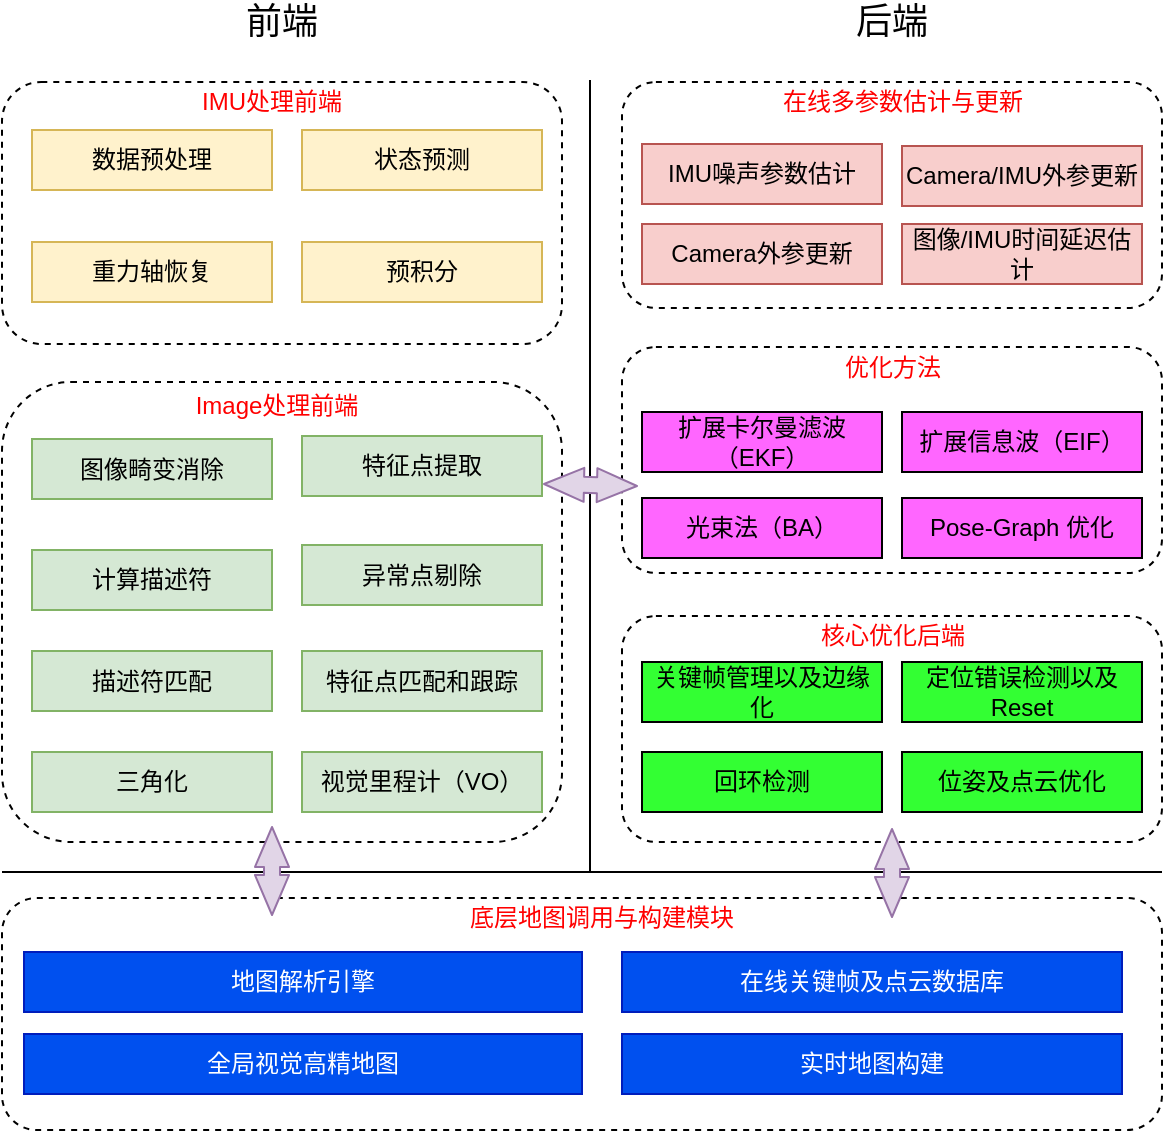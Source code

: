 <mxfile version="12.0.1" type="github" pages="1"><diagram id="OxQTrahMrB2GH5-Q9dFH" name="Page-1"><mxGraphModel dx="1026" dy="459" grid="1" gridSize="10" guides="1" tooltips="1" connect="1" arrows="1" fold="1" page="1" pageScale="1" pageWidth="827" pageHeight="1169" math="0" shadow="0"><root><mxCell id="0"/><mxCell id="1" parent="0"/><mxCell id="t_whV1-n5gPHDebhZ_eX-54" value="" style="rounded=1;whiteSpace=wrap;html=1;glass=0;comic=0;dashed=1;" vertex="1" parent="1"><mxGeometry x="320" y="252.5" width="270" height="113" as="geometry"/></mxCell><mxCell id="t_whV1-n5gPHDebhZ_eX-55" value="&lt;font color=&quot;#ff0000&quot;&gt;优化方法&lt;/font&gt;" style="text;html=1;strokeColor=none;fillColor=none;align=center;verticalAlign=middle;whiteSpace=wrap;rounded=0;glass=0;dashed=1;comic=0;" vertex="1" parent="1"><mxGeometry x="412.5" y="252.5" width="85" height="20" as="geometry"/></mxCell><mxCell id="t_whV1-n5gPHDebhZ_eX-51" value="" style="rounded=1;whiteSpace=wrap;html=1;glass=0;comic=0;dashed=1;" vertex="1" parent="1"><mxGeometry x="320" y="387" width="270" height="113" as="geometry"/></mxCell><mxCell id="t_whV1-n5gPHDebhZ_eX-48" value="" style="rounded=1;whiteSpace=wrap;html=1;glass=0;comic=0;dashed=1;" vertex="1" parent="1"><mxGeometry x="10" y="528" width="580" height="116" as="geometry"/></mxCell><mxCell id="t_whV1-n5gPHDebhZ_eX-49" value="&lt;font color=&quot;#ff0000&quot;&gt;底层地图调用与构建模块&lt;/font&gt;" style="text;html=1;strokeColor=none;fillColor=none;align=center;verticalAlign=middle;whiteSpace=wrap;rounded=0;glass=0;dashed=1;comic=0;" vertex="1" parent="1"><mxGeometry x="239" y="528" width="142" height="20" as="geometry"/></mxCell><mxCell id="t_whV1-n5gPHDebhZ_eX-46" value="" style="rounded=1;whiteSpace=wrap;html=1;glass=0;comic=0;dashed=1;" vertex="1" parent="1"><mxGeometry x="320" y="120" width="270" height="113" as="geometry"/></mxCell><mxCell id="t_whV1-n5gPHDebhZ_eX-47" value="&lt;font color=&quot;#ff0000&quot;&gt;在线多参数估计与更新&lt;/font&gt;" style="text;html=1;strokeColor=none;fillColor=none;align=center;verticalAlign=middle;whiteSpace=wrap;rounded=0;glass=0;dashed=1;comic=0;" vertex="1" parent="1"><mxGeometry x="392.5" y="119.5" width="135" height="20" as="geometry"/></mxCell><mxCell id="t_whV1-n5gPHDebhZ_eX-43" value="" style="rounded=1;whiteSpace=wrap;html=1;glass=0;comic=0;dashed=1;" vertex="1" parent="1"><mxGeometry x="10" y="270" width="280" height="230" as="geometry"/></mxCell><mxCell id="t_whV1-n5gPHDebhZ_eX-44" value="&lt;font color=&quot;#ff0000&quot;&gt;Image处理前端&lt;/font&gt;" style="text;html=1;strokeColor=none;fillColor=none;align=center;verticalAlign=middle;whiteSpace=wrap;rounded=0;glass=0;dashed=1;comic=0;" vertex="1" parent="1"><mxGeometry x="105" y="272" width="85" height="20" as="geometry"/></mxCell><mxCell id="t_whV1-n5gPHDebhZ_eX-41" value="" style="rounded=1;whiteSpace=wrap;html=1;glass=0;comic=0;dashed=1;" vertex="1" parent="1"><mxGeometry x="10" y="120" width="280" height="131" as="geometry"/></mxCell><mxCell id="t_whV1-n5gPHDebhZ_eX-1" value="数据预处理" style="rounded=0;whiteSpace=wrap;html=1;fillColor=#fff2cc;strokeColor=#d6b656;" vertex="1" parent="1"><mxGeometry x="25" y="144" width="120" height="30" as="geometry"/></mxCell><mxCell id="t_whV1-n5gPHDebhZ_eX-2" value="重力轴恢复" style="rounded=0;whiteSpace=wrap;html=1;fillColor=#fff2cc;strokeColor=#d6b656;" vertex="1" parent="1"><mxGeometry x="25" y="200" width="120" height="30" as="geometry"/></mxCell><mxCell id="t_whV1-n5gPHDebhZ_eX-9" value="状态预测" style="rounded=0;whiteSpace=wrap;html=1;fillColor=#fff2cc;strokeColor=#d6b656;" vertex="1" parent="1"><mxGeometry x="160" y="144" width="120" height="30" as="geometry"/></mxCell><mxCell id="t_whV1-n5gPHDebhZ_eX-10" value="特征点提取" style="rounded=0;whiteSpace=wrap;html=1;fillColor=#d5e8d4;strokeColor=#82b366;" vertex="1" parent="1"><mxGeometry x="160" y="297" width="120" height="30" as="geometry"/></mxCell><mxCell id="t_whV1-n5gPHDebhZ_eX-11" value="异常点剔除" style="rounded=0;whiteSpace=wrap;html=1;fillColor=#d5e8d4;strokeColor=#82b366;" vertex="1" parent="1"><mxGeometry x="160" y="351.5" width="120" height="30" as="geometry"/></mxCell><mxCell id="t_whV1-n5gPHDebhZ_eX-14" value="特征点匹配和跟踪" style="rounded=0;whiteSpace=wrap;html=1;fillColor=#d5e8d4;strokeColor=#82b366;" vertex="1" parent="1"><mxGeometry x="160" y="404.5" width="120" height="30" as="geometry"/></mxCell><mxCell id="t_whV1-n5gPHDebhZ_eX-15" value="全局视觉高精地图" style="rounded=0;whiteSpace=wrap;html=1;fillColor=#0050ef;strokeColor=#001DBC;fontColor=#ffffff;" vertex="1" parent="1"><mxGeometry x="21" y="596" width="279" height="30" as="geometry"/></mxCell><mxCell id="t_whV1-n5gPHDebhZ_eX-16" value="实时地图构建" style="rounded=0;whiteSpace=wrap;html=1;fillColor=#0050ef;strokeColor=#001DBC;fontColor=#ffffff;" vertex="1" parent="1"><mxGeometry x="320" y="596" width="250" height="30" as="geometry"/></mxCell><mxCell id="t_whV1-n5gPHDebhZ_eX-17" value="回环检测" style="rounded=0;whiteSpace=wrap;html=1;fillColor=#33FF33;" vertex="1" parent="1"><mxGeometry x="330" y="455" width="120" height="30" as="geometry"/></mxCell><mxCell id="t_whV1-n5gPHDebhZ_eX-18" value="地图解析引擎" style="rounded=0;whiteSpace=wrap;html=1;fillColor=#0050ef;strokeColor=#001DBC;fontColor=#ffffff;" vertex="1" parent="1"><mxGeometry x="21" y="555" width="279" height="30" as="geometry"/></mxCell><mxCell id="t_whV1-n5gPHDebhZ_eX-19" value="关键帧管理以及边缘化" style="rounded=0;whiteSpace=wrap;html=1;fillColor=#33FF33;" vertex="1" parent="1"><mxGeometry x="330" y="410" width="120" height="30" as="geometry"/></mxCell><mxCell id="t_whV1-n5gPHDebhZ_eX-20" value="IMU噪声参数估计" style="rounded=0;whiteSpace=wrap;html=1;fillColor=#f8cecc;strokeColor=#b85450;" vertex="1" parent="1"><mxGeometry x="330" y="151" width="120" height="30" as="geometry"/></mxCell><mxCell id="t_whV1-n5gPHDebhZ_eX-21" value="描述符匹配" style="rounded=0;whiteSpace=wrap;html=1;fillColor=#d5e8d4;strokeColor=#82b366;" vertex="1" parent="1"><mxGeometry x="25" y="404.5" width="120" height="30" as="geometry"/></mxCell><mxCell id="t_whV1-n5gPHDebhZ_eX-22" value="三角化" style="rounded=0;whiteSpace=wrap;html=1;fillColor=#d5e8d4;strokeColor=#82b366;" vertex="1" parent="1"><mxGeometry x="25" y="455" width="120" height="30" as="geometry"/></mxCell><mxCell id="t_whV1-n5gPHDebhZ_eX-23" value="计算描述符" style="rounded=0;whiteSpace=wrap;html=1;fillColor=#d5e8d4;strokeColor=#82b366;" vertex="1" parent="1"><mxGeometry x="25" y="354" width="120" height="30" as="geometry"/></mxCell><mxCell id="t_whV1-n5gPHDebhZ_eX-24" value="Camera外参更新" style="rounded=0;whiteSpace=wrap;html=1;fillColor=#f8cecc;strokeColor=#b85450;" vertex="1" parent="1"><mxGeometry x="330" y="191" width="120" height="30" as="geometry"/></mxCell><mxCell id="t_whV1-n5gPHDebhZ_eX-25" value="Camera/IMU外参更新" style="rounded=0;whiteSpace=wrap;html=1;fillColor=#f8cecc;strokeColor=#b85450;" vertex="1" parent="1"><mxGeometry x="460" y="152" width="120" height="30" as="geometry"/></mxCell><mxCell id="t_whV1-n5gPHDebhZ_eX-27" value="扩展卡尔曼滤波（EKF）" style="rounded=0;whiteSpace=wrap;html=1;fillColor=#FF66FF;" vertex="1" parent="1"><mxGeometry x="330" y="285" width="120" height="30" as="geometry"/></mxCell><mxCell id="t_whV1-n5gPHDebhZ_eX-28" value="扩展信息波（EIF）" style="rounded=0;whiteSpace=wrap;html=1;fillColor=#FF66FF;" vertex="1" parent="1"><mxGeometry x="460" y="285" width="120" height="30" as="geometry"/></mxCell><mxCell id="t_whV1-n5gPHDebhZ_eX-29" value="光束法（BA）" style="rounded=0;whiteSpace=wrap;html=1;fillColor=#FF66FF;" vertex="1" parent="1"><mxGeometry x="330" y="328" width="120" height="30" as="geometry"/></mxCell><mxCell id="t_whV1-n5gPHDebhZ_eX-30" value="Pose-Graph 优化" style="rounded=0;whiteSpace=wrap;html=1;fillColor=#FF66FF;" vertex="1" parent="1"><mxGeometry x="460" y="328" width="120" height="30" as="geometry"/></mxCell><mxCell id="t_whV1-n5gPHDebhZ_eX-31" value="定位错误检测以及Reset" style="rounded=0;whiteSpace=wrap;html=1;fillColor=#33FF33;" vertex="1" parent="1"><mxGeometry x="460" y="410" width="120" height="30" as="geometry"/></mxCell><mxCell id="t_whV1-n5gPHDebhZ_eX-32" value="视觉里程计（VO）" style="rounded=0;whiteSpace=wrap;html=1;fillColor=#d5e8d4;strokeColor=#82b366;" vertex="1" parent="1"><mxGeometry x="160" y="455" width="120" height="30" as="geometry"/></mxCell><mxCell id="t_whV1-n5gPHDebhZ_eX-33" value="预积分" style="rounded=0;whiteSpace=wrap;html=1;fillColor=#fff2cc;strokeColor=#d6b656;" vertex="1" parent="1"><mxGeometry x="160" y="200" width="120" height="30" as="geometry"/></mxCell><mxCell id="t_whV1-n5gPHDebhZ_eX-35" value="图像/IMU时间延迟估计" style="rounded=0;whiteSpace=wrap;html=1;fillColor=#f8cecc;strokeColor=#b85450;" vertex="1" parent="1"><mxGeometry x="460" y="191" width="120" height="30" as="geometry"/></mxCell><mxCell id="t_whV1-n5gPHDebhZ_eX-39" value="在线关键帧及点云数据库" style="rounded=0;whiteSpace=wrap;html=1;fillColor=#0050ef;strokeColor=#001DBC;fontColor=#ffffff;" vertex="1" parent="1"><mxGeometry x="320" y="555" width="250" height="30" as="geometry"/></mxCell><mxCell id="t_whV1-n5gPHDebhZ_eX-42" value="&lt;font color=&quot;#ff0000&quot;&gt;IMU处理前端&lt;/font&gt;" style="text;html=1;strokeColor=none;fillColor=none;align=center;verticalAlign=middle;whiteSpace=wrap;rounded=0;glass=0;dashed=1;comic=0;" vertex="1" parent="1"><mxGeometry x="105" y="119.5" width="80" height="20" as="geometry"/></mxCell><mxCell id="t_whV1-n5gPHDebhZ_eX-45" value="图像畸变消除" style="rounded=0;whiteSpace=wrap;html=1;fillColor=#d5e8d4;strokeColor=#82b366;" vertex="1" parent="1"><mxGeometry x="25" y="298.5" width="120" height="30" as="geometry"/></mxCell><mxCell id="t_whV1-n5gPHDebhZ_eX-50" value="位姿及点云优化" style="rounded=0;whiteSpace=wrap;html=1;fillColor=#33FF33;" vertex="1" parent="1"><mxGeometry x="460" y="455" width="120" height="30" as="geometry"/></mxCell><mxCell id="t_whV1-n5gPHDebhZ_eX-53" value="&lt;font color=&quot;#ff0000&quot;&gt;核心优化后端&lt;/font&gt;" style="text;html=1;strokeColor=none;fillColor=none;align=center;verticalAlign=middle;whiteSpace=wrap;rounded=0;glass=0;dashed=1;comic=0;" vertex="1" parent="1"><mxGeometry x="412.5" y="387" width="85" height="20" as="geometry"/></mxCell><mxCell id="t_whV1-n5gPHDebhZ_eX-59" value="" style="endArrow=none;html=1;" edge="1" parent="1"><mxGeometry width="50" height="50" relative="1" as="geometry"><mxPoint x="304" y="515" as="sourcePoint"/><mxPoint x="304" y="119" as="targetPoint"/></mxGeometry></mxCell><mxCell id="t_whV1-n5gPHDebhZ_eX-60" value="" style="endArrow=none;html=1;" edge="1" parent="1"><mxGeometry width="50" height="50" relative="1" as="geometry"><mxPoint x="10" y="515" as="sourcePoint"/><mxPoint x="590" y="515" as="targetPoint"/></mxGeometry></mxCell><mxCell id="t_whV1-n5gPHDebhZ_eX-62" value="" style="shape=flexArrow;endArrow=classic;startArrow=classic;html=1;fillColor=#e1d5e7;strokeColor=#9673a6;width=8;endSize=6.33;endWidth=8;startWidth=8;startSize=6.33;" edge="1" parent="1"><mxGeometry width="50" height="50" relative="1" as="geometry"><mxPoint x="145" y="537" as="sourcePoint"/><mxPoint x="145" y="492" as="targetPoint"/></mxGeometry></mxCell><mxCell id="t_whV1-n5gPHDebhZ_eX-63" value="" style="shape=flexArrow;endArrow=classic;startArrow=classic;html=1;fillColor=#e1d5e7;strokeColor=#9673a6;width=8;endSize=6.33;endWidth=8;startWidth=8;startSize=6.33;" edge="1" parent="1"><mxGeometry width="50" height="50" relative="1" as="geometry"><mxPoint x="455" y="538" as="sourcePoint"/><mxPoint x="455" y="493" as="targetPoint"/></mxGeometry></mxCell><mxCell id="t_whV1-n5gPHDebhZ_eX-64" value="" style="shape=flexArrow;endArrow=classic;startArrow=classic;html=1;fillColor=#e1d5e7;strokeColor=#9673a6;width=8;endSize=6.33;endWidth=8;startWidth=8;startSize=6.33;exitX=1;exitY=0.25;exitDx=0;exitDy=0;" edge="1" parent="1"><mxGeometry width="50" height="50" relative="1" as="geometry"><mxPoint x="280.5" y="321" as="sourcePoint"/><mxPoint x="328" y="322" as="targetPoint"/></mxGeometry></mxCell><mxCell id="t_whV1-n5gPHDebhZ_eX-66" value="&lt;font style=&quot;font-size: 18px&quot;&gt;前端&lt;/font&gt;" style="text;html=1;strokeColor=none;fillColor=none;align=center;verticalAlign=middle;whiteSpace=wrap;rounded=0;glass=0;dashed=1;comic=0;" vertex="1" parent="1"><mxGeometry x="60" y="80" width="180" height="20" as="geometry"/></mxCell><mxCell id="t_whV1-n5gPHDebhZ_eX-67" value="&lt;font style=&quot;font-size: 18px&quot;&gt;后端&lt;/font&gt;" style="text;html=1;strokeColor=none;fillColor=none;align=center;verticalAlign=middle;whiteSpace=wrap;rounded=0;glass=0;dashed=1;comic=0;" vertex="1" parent="1"><mxGeometry x="365" y="80" width="180" height="20" as="geometry"/></mxCell></root></mxGraphModel></diagram></mxfile>